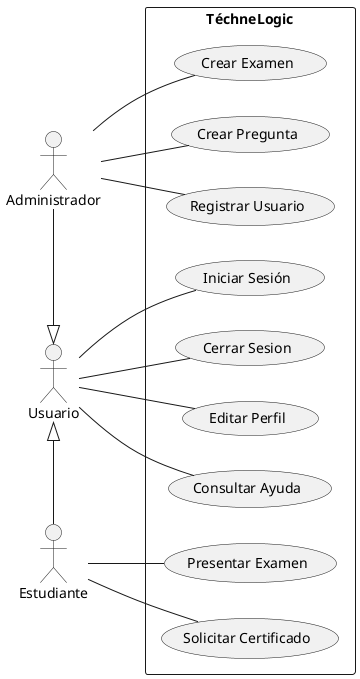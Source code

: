 @startuml 
left to right direction

actor "Administrador" as Admin
actor "Estudiante" as Student
actor "Usuario" as User

rectangle TéchneLogic {
usecase "Crear Examen" as CreateT
usecase "Crear Pregunta" as CreateQ
usecase "Registrar Usuario" as Register
usecase "Iniciar Sesión" as Login
usecase "Cerrar Sesion" as Logout
usecase "Editar Perfil" as Edit 
usecase "Consultar Ayuda" as Help
usecase "Presentar Examen" as Test
usecase "Solicitar Certificado" as Certify
}

User <|-l- Admin
User <|-r- Student

Admin -- CreateT
Admin -- CreateQ
Admin -- Register

User -- Login
User -- Logout
User -- Edit
User -- Help

Student -- Test

Student -- Certify

@enduml

